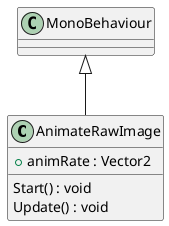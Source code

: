 @startuml
class AnimateRawImage {
    + animRate : Vector2
    Start() : void
    Update() : void
}
MonoBehaviour <|-- AnimateRawImage
@enduml

